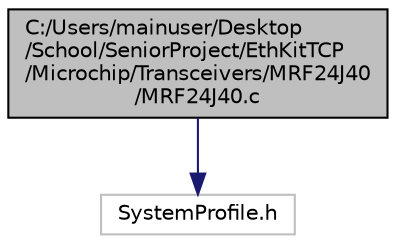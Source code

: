 digraph "C:/Users/mainuser/Desktop/School/SeniorProject/EthKitTCP/Microchip/Transceivers/MRF24J40/MRF24J40.c"
{
  edge [fontname="Helvetica",fontsize="10",labelfontname="Helvetica",labelfontsize="10"];
  node [fontname="Helvetica",fontsize="10",shape=record];
  Node1 [label="C:/Users/mainuser/Desktop\l/School/SeniorProject/EthKitTCP\l/Microchip/Transceivers/MRF24J40\l/MRF24J40.c",height=0.2,width=0.4,color="black", fillcolor="grey75", style="filled", fontcolor="black"];
  Node1 -> Node2 [color="midnightblue",fontsize="10",style="solid",fontname="Helvetica"];
  Node2 [label="SystemProfile.h",height=0.2,width=0.4,color="grey75", fillcolor="white", style="filled"];
}
